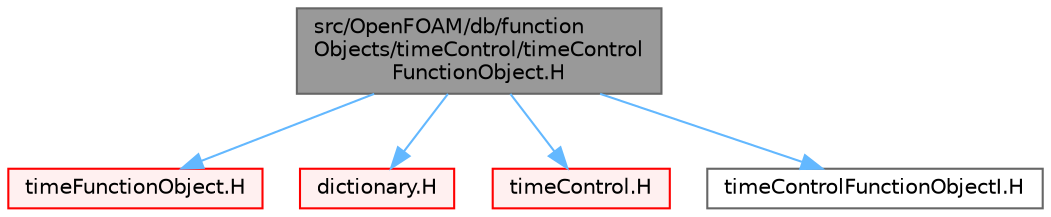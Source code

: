 digraph "src/OpenFOAM/db/functionObjects/timeControl/timeControlFunctionObject.H"
{
 // LATEX_PDF_SIZE
  bgcolor="transparent";
  edge [fontname=Helvetica,fontsize=10,labelfontname=Helvetica,labelfontsize=10];
  node [fontname=Helvetica,fontsize=10,shape=box,height=0.2,width=0.4];
  Node1 [id="Node000001",label="src/OpenFOAM/db/function\lObjects/timeControl/timeControl\lFunctionObject.H",height=0.2,width=0.4,color="gray40", fillcolor="grey60", style="filled", fontcolor="black",tooltip=" "];
  Node1 -> Node2 [id="edge1_Node000001_Node000002",color="steelblue1",style="solid",tooltip=" "];
  Node2 [id="Node000002",label="timeFunctionObject.H",height=0.2,width=0.4,color="red", fillcolor="#FFF0F0", style="filled",URL="$timeFunctionObject_8H.html",tooltip=" "];
  Node1 -> Node161 [id="edge2_Node000001_Node000161",color="steelblue1",style="solid",tooltip=" "];
  Node161 [id="Node000161",label="dictionary.H",height=0.2,width=0.4,color="red", fillcolor="#FFF0F0", style="filled",URL="$dictionary_8H.html",tooltip=" "];
  Node1 -> Node249 [id="edge3_Node000001_Node000249",color="steelblue1",style="solid",tooltip=" "];
  Node249 [id="Node000249",label="timeControl.H",height=0.2,width=0.4,color="red", fillcolor="#FFF0F0", style="filled",URL="$timeControl_8H.html",tooltip=" "];
  Node1 -> Node251 [id="edge4_Node000001_Node000251",color="steelblue1",style="solid",tooltip=" "];
  Node251 [id="Node000251",label="timeControlFunctionObjectI.H",height=0.2,width=0.4,color="grey40", fillcolor="white", style="filled",URL="$timeControlFunctionObjectI_8H.html",tooltip=" "];
}
